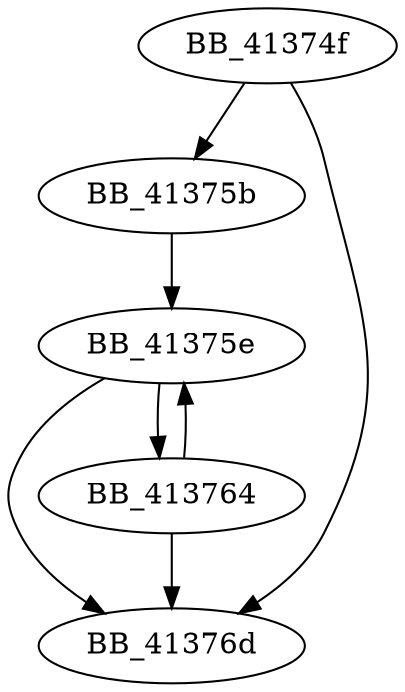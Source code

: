 DiGraph _wcsnlen{
BB_41374f->BB_41375b
BB_41374f->BB_41376d
BB_41375b->BB_41375e
BB_41375e->BB_413764
BB_41375e->BB_41376d
BB_413764->BB_41375e
BB_413764->BB_41376d
}
